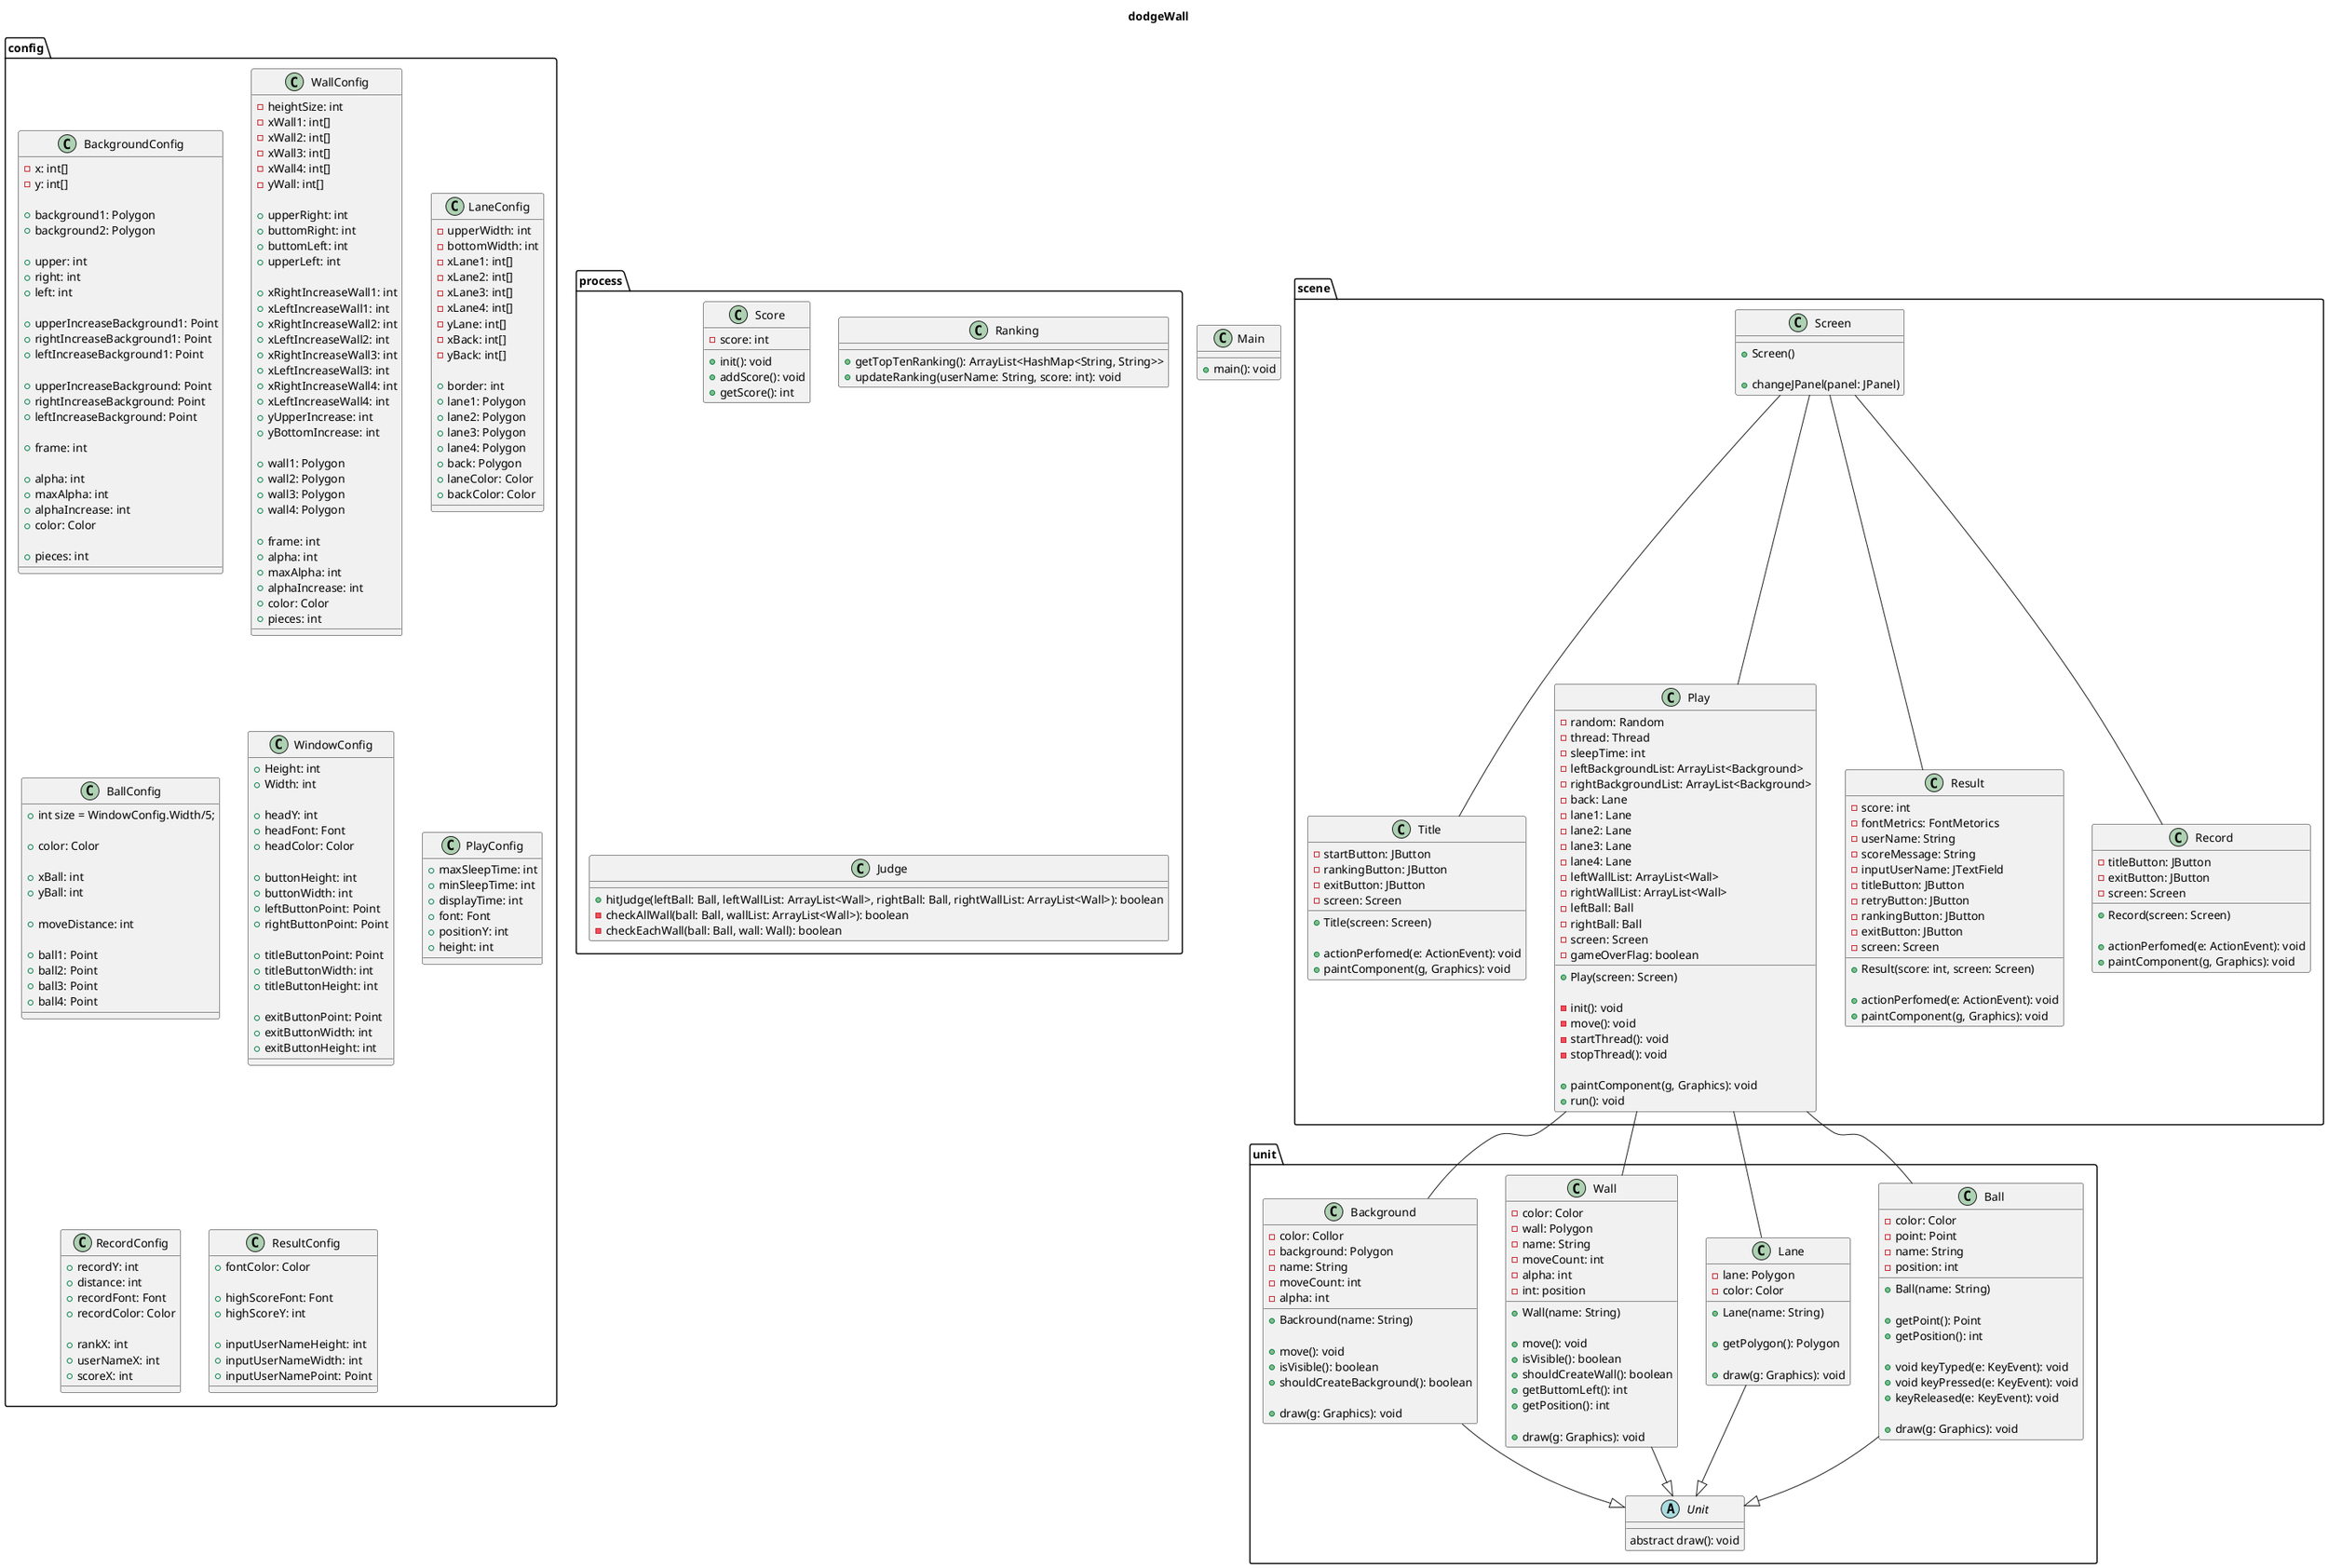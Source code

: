 @startuml class
title dodgeWall

class Main {
    + main(): void
}

package unit {
    abstract Unit {
        abstract draw(): void
    }

    class Ball {
        - color: Color
        - point: Point
        - name: String
        - position: int

        + Ball(name: String)

        + getPoint(): Point
        + getPosition(): int

        + void keyTyped(e: KeyEvent): void
        + void keyPressed(e: KeyEvent): void
        + keyReleased(e: KeyEvent): void

        + draw(g: Graphics): void
    }

    class Lane {
        - lane: Polygon
        - color: Color

        + Lane(name: String)

        + getPolygon(): Polygon

        + draw(g: Graphics): void
    }

    class Wall {
        - color: Color
        - wall: Polygon
        - name: String
        - moveCount: int
        - alpha: int
        - int: position

        + Wall(name: String)

        + move(): void
        + isVisible(): boolean
        + shouldCreateWall(): boolean
        + getButtomLeft(): int
        + getPosition(): int

        + draw(g: Graphics): void
    }

    class Background {
        - color: Collor
        - background: Polygon
        - name: String
        - moveCount: int
        - alpha: int

        + Backround(name: String)

        + move(): void
        + isVisible(): boolean
        + shouldCreateBackground(): boolean

        + draw(g: Graphics): void
    }
}

package config {
    class BackgroundConfig {
        - x: int[]
        - y: int[]

        + background1: Polygon
        + background2: Polygon

        + upper: int
        + right: int
        + left: int

        + upperIncreaseBackground1: Point
        + rightIncreaseBackground1: Point
        + leftIncreaseBackground1: Point

        + upperIncreaseBackground: Point
        + rightIncreaseBackground: Point
        + leftIncreaseBackground: Point

        + frame: int

        + alpha: int
        + maxAlpha: int
        + alphaIncrease: int
        + color: Color

        + pieces: int
    }

    class WallConfig {
        - heightSize: int
        - xWall1: int[]
        - xWall2: int[]
        - xWall3: int[]
        - xWall4: int[]
        - yWall: int[]

        + upperRight: int
        + buttomRight: int
        + buttomLeft: int
        + upperLeft: int

        + xRightIncreaseWall1: int
        + xLeftIncreaseWall1: int
        + xRightIncreaseWall2: int
        + xLeftIncreaseWall2: int
        + xRightIncreaseWall3: int
        + xLeftIncreaseWall3: int
        + xRightIncreaseWall4: int
        + xLeftIncreaseWall4: int
        + yUpperIncrease: int
        + yBottomIncrease: int

        + wall1: Polygon
        + wall2: Polygon
        + wall3: Polygon
        + wall4: Polygon

        + frame: int
        + alpha: int
        + maxAlpha: int
        + alphaIncrease: int
        + color: Color
        + pieces: int
    }

    class LaneConfig {
        - upperWidth: int
        - bottomWidth: int
        - xLane1: int[]
        - xLane2: int[]
        - xLane3: int[]
        - xLane4: int[]
        - yLane: int[]
        - xBack: int[]
        - yBack: int[]

        + border: int 
        + lane1: Polygon
        + lane2: Polygon
        + lane3: Polygon
        + lane4: Polygon
        + back: Polygon
        + laneColor: Color
        + backColor: Color
    }

    class BallConfig {
        + int size = WindowConfig.Width/5;

        + color: Color

        + xBall: int
        + yBall: int

        + moveDistance: int

        + ball1: Point
        + ball2: Point
        + ball3: Point
        + ball4: Point
    }

    class WindowConfig {
        + Height: int
        + Width: int

        + headY: int
        + headFont: Font
        + headColor: Color

        + buttonHeight: int
        + buttonWidth: int
        + leftButtonPoint: Point 
        + rightButtonPoint: Point

        + titleButtonPoint: Point
        + titleButtonWidth: int
        + titleButtonHeight: int

        + exitButtonPoint: Point
        + exitButtonWidth: int
        + exitButtonHeight: int
    }

    class PlayConfig {
        + maxSleepTime: int
        + minSleepTime: int
        + displayTime: int
        + font: Font
        + positionY: int
        + height: int
    }

    class RecordConfig {
        + recordY: int
        + distance: int
        + recordFont: Font
        + recordColor: Color

        + rankX: int
        + userNameX: int
        + scoreX: int
    }

    class ResultConfig {
        + fontColor: Color

        + highScoreFont: Font
        + highScoreY: int

        + inputUserNameHeight: int
        + inputUserNameWidth: int
        + inputUserNamePoint: Point
    }
}

package scene {
    class Screen {
        + Screen()

        + changeJPanel(panel: JPanel)
    }

    class Title {
        - startButton: JButton
        - rankingButton: JButton
        - exitButton: JButton
        - screen: Screen
        
        + Title(screen: Screen)

        + actionPerfomed(e: ActionEvent): void
        + paintComponent(g, Graphics): void
    }

    class Play {
        - random: Random
        - thread: Thread
        - sleepTime: int
        - leftBackgroundList: ArrayList<Background>
        - rightBackgroundList: ArrayList<Background>
        - back: Lane
        - lane1: Lane
        - lane2: Lane
        - lane3: Lane
        - lane4: Lane
        - leftWallList: ArrayList<Wall>
        - rightWallList: ArrayList<Wall>
        - leftBall: Ball
        - rightBall: Ball
        - screen: Screen
        - gameOverFlag: boolean

        + Play(screen: Screen)

        - init(): void
        - move(): void
        - startThread(): void
        - stopThread(): void

        + paintComponent(g, Graphics): void
        + run(): void
    }

    class Result {
        - score: int
        - fontMetrics: FontMetorics
        - userName: String
        - scoreMessage: String
        - inputUserName: JTextField
        - titleButton: JButton
        - retryButton: JButton
        - rankingButton: JButton
        - exitButton: JButton
        - screen: Screen

        + Result(score: int, screen: Screen)

        + actionPerfomed(e: ActionEvent): void
        + paintComponent(g, Graphics): void
    }
    
    class Record {
        - titleButton: JButton
        - exitButton: JButton
        - screen: Screen

        + Record(screen: Screen)

        + actionPerfomed(e: ActionEvent): void
        + paintComponent(g, Graphics): void
    }
}

package process {
    class Score {
        - score: int

        + init(): void
        + addScore(): void
        + getScore(): int
    }

    class Ranking {
        + getTopTenRanking(): ArrayList<HashMap<String, String>>
        + updateRanking(userName: String, score: int): void
    }

    class Judge {
        + hitJudge(leftBall: Ball, leftWallList: ArrayList<Wall>, rightBall: Ball, rightWallList: ArrayList<Wall>): boolean
        - checkAllWall(ball: Ball, wallList: ArrayList<Wall>): boolean
        - checkEachWall(ball: Ball, wall: Wall): boolean
    }
}

Ball --|> Unit
Wall --|> Unit
Lane --|> Unit
Background --|> Unit

Play -- Ball
Play -- Wall
Play -- Lane
Play -- Background

Screen -- Title
Screen -- Play
Screen -- Result
Screen -- Record

@enduml